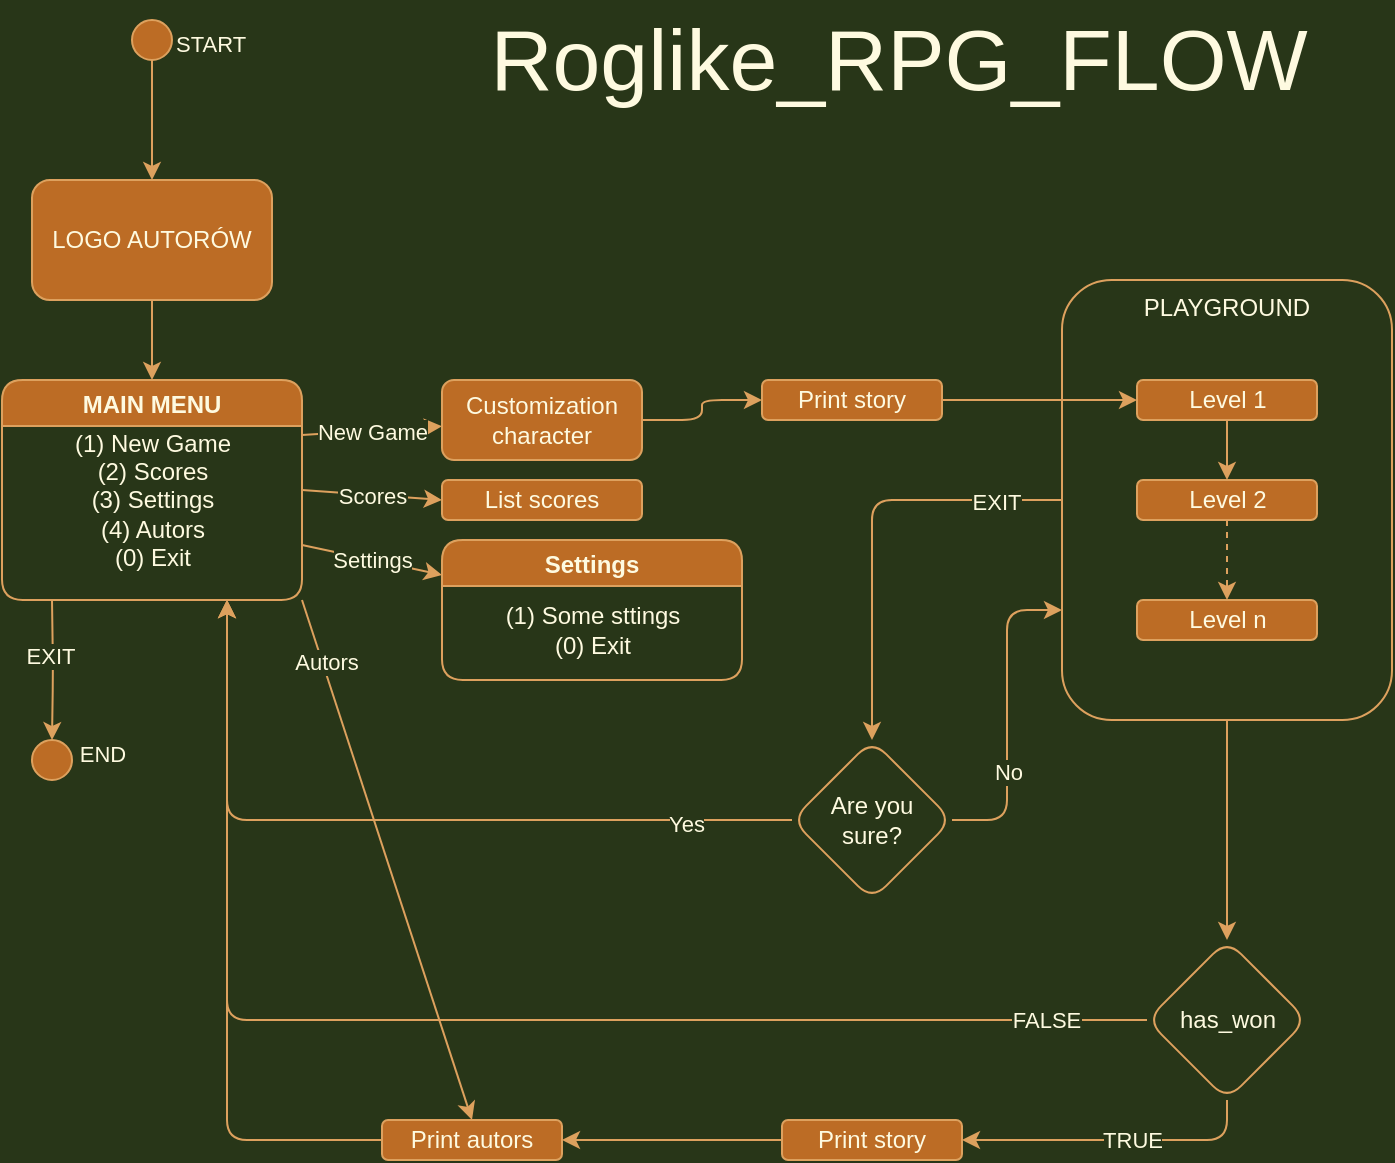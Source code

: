 <mxfile version="13.9.2" type="onedrive" pages="2"><diagram id="JzQv14HgZGB1-kbWpPLF" name="Flow"><mxGraphModel dx="1185" dy="603" grid="1" gridSize="10" guides="1" tooltips="1" connect="1" arrows="1" fold="1" page="1" pageScale="1" pageWidth="827" pageHeight="1169" background="#283618" math="0" shadow="0"><root><mxCell id="fzjlSOMjuFnmhkRwbFEJ-0"/><mxCell id="fzjlSOMjuFnmhkRwbFEJ-1" parent="fzjlSOMjuFnmhkRwbFEJ-0"/><mxCell id="a4eWX58NMbxqmvErJ9eT-0" value="" style="ellipse;whiteSpace=wrap;html=1;aspect=fixed;rounded=0;strokeColor=#DDA15E;fillColor=#BC6C25;fontColor=#FEFAE0;" vertex="1" parent="fzjlSOMjuFnmhkRwbFEJ-1"><mxGeometry x="131" y="40" width="20" height="20" as="geometry"/></mxCell><mxCell id="a4eWX58NMbxqmvErJ9eT-24" style="edgeStyle=orthogonalEdgeStyle;curved=0;rounded=1;sketch=0;orthogonalLoop=1;jettySize=auto;html=1;entryX=0.5;entryY=0;entryDx=0;entryDy=0;strokeColor=#DDA15E;fillColor=#BC6C25;fontColor=#FEFAE0;labelBackgroundColor=#283618;" edge="1" parent="fzjlSOMjuFnmhkRwbFEJ-1" target="a4eWX58NMbxqmvErJ9eT-23"><mxGeometry relative="1" as="geometry"><mxPoint x="91" y="330" as="sourcePoint"/></mxGeometry></mxCell><mxCell id="a4eWX58NMbxqmvErJ9eT-25" value="END" style="edgeLabel;html=1;align=center;verticalAlign=middle;resizable=0;points=[];fontColor=#FEFAE0;labelBackgroundColor=#283618;" vertex="1" connectable="0" parent="a4eWX58NMbxqmvErJ9eT-24"><mxGeometry x="0.699" y="2" relative="1" as="geometry"><mxPoint x="23" y="17.62" as="offset"/></mxGeometry></mxCell><mxCell id="a4eWX58NMbxqmvErJ9eT-26" value="EXIT" style="edgeLabel;html=1;align=center;verticalAlign=middle;resizable=0;points=[];fontColor=#FEFAE0;labelBackgroundColor=#283618;" vertex="1" connectable="0" parent="a4eWX58NMbxqmvErJ9eT-24"><mxGeometry x="-0.217" y="-2" relative="1" as="geometry"><mxPoint as="offset"/></mxGeometry></mxCell><mxCell id="a4eWX58NMbxqmvErJ9eT-1" value="MAIN MENU" style="swimlane;rounded=1;strokeColor=#DDA15E;fillColor=#BC6C25;fontColor=#FEFAE0;perimeterSpacing=0;startSize=23;" vertex="1" parent="fzjlSOMjuFnmhkRwbFEJ-1"><mxGeometry x="66" y="220" width="150" height="110" as="geometry"><mxRectangle x="66" y="220" width="100" height="23" as="alternateBounds"/></mxGeometry></mxCell><mxCell id="a4eWX58NMbxqmvErJ9eT-4" value="(1) New Game&lt;br&gt;(2) Scores&lt;br&gt;(3) Settings&lt;br&gt;(4) Autors&lt;br&gt;(0) Exit" style="text;html=1;align=center;verticalAlign=middle;resizable=0;points=[];autosize=1;fontColor=#FEFAE0;" vertex="1" parent="a4eWX58NMbxqmvErJ9eT-1"><mxGeometry x="30" y="20" width="90" height="80" as="geometry"/></mxCell><mxCell id="a4eWX58NMbxqmvErJ9eT-7" style="edgeStyle=orthogonalEdgeStyle;rounded=1;orthogonalLoop=1;jettySize=auto;html=1;exitX=0.5;exitY=1;exitDx=0;exitDy=0;strokeColor=#DDA15E;fillColor=#BC6C25;fontColor=#FEFAE0;labelBackgroundColor=#283618;" edge="1" parent="fzjlSOMjuFnmhkRwbFEJ-1" source="a4eWX58NMbxqmvErJ9eT-2" target="a4eWX58NMbxqmvErJ9eT-1"><mxGeometry relative="1" as="geometry"/></mxCell><mxCell id="a4eWX58NMbxqmvErJ9eT-2" value="LOGO AUTORÓW" style="rounded=1;whiteSpace=wrap;html=1;strokeColor=#DDA15E;fillColor=#BC6C25;fontColor=#FEFAE0;" vertex="1" parent="fzjlSOMjuFnmhkRwbFEJ-1"><mxGeometry x="81" y="120" width="120" height="60" as="geometry"/></mxCell><mxCell id="a4eWX58NMbxqmvErJ9eT-9" value="" style="endArrow=classic;html=1;strokeColor=#DDA15E;fillColor=#BC6C25;fontColor=#FEFAE0;exitX=0.5;exitY=1;exitDx=0;exitDy=0;entryX=0.5;entryY=0;entryDx=0;entryDy=0;labelBackgroundColor=#283618;" edge="1" parent="fzjlSOMjuFnmhkRwbFEJ-1" source="a4eWX58NMbxqmvErJ9eT-0" target="a4eWX58NMbxqmvErJ9eT-2"><mxGeometry relative="1" as="geometry"><mxPoint x="156" y="100" as="sourcePoint"/><mxPoint x="316" y="100" as="targetPoint"/></mxGeometry></mxCell><mxCell id="a4eWX58NMbxqmvErJ9eT-11" value="START" style="edgeLabel;resizable=0;html=1;align=left;verticalAlign=bottom;fontColor=#FEFAE0;labelBackgroundColor=#283618;" connectable="0" vertex="1" parent="a4eWX58NMbxqmvErJ9eT-9"><mxGeometry x="-1" relative="1" as="geometry"><mxPoint x="10" as="offset"/></mxGeometry></mxCell><mxCell id="a4eWX58NMbxqmvErJ9eT-12" value="" style="endArrow=classic;html=1;strokeColor=#DDA15E;fillColor=#BC6C25;fontColor=#FEFAE0;labelBackgroundColor=#283618;exitX=1;exitY=0.25;exitDx=0;exitDy=0;" edge="1" parent="fzjlSOMjuFnmhkRwbFEJ-1" source="a4eWX58NMbxqmvErJ9eT-1" target="a4eWX58NMbxqmvErJ9eT-14"><mxGeometry relative="1" as="geometry"><mxPoint x="216" y="250" as="sourcePoint"/><mxPoint x="346" y="250" as="targetPoint"/></mxGeometry></mxCell><mxCell id="a4eWX58NMbxqmvErJ9eT-13" value="New Game" style="edgeLabel;resizable=0;html=1;align=center;verticalAlign=middle;fontColor=#FEFAE0;labelBackgroundColor=#283618;" connectable="0" vertex="1" parent="a4eWX58NMbxqmvErJ9eT-12"><mxGeometry relative="1" as="geometry"/></mxCell><mxCell id="a4eWX58NMbxqmvErJ9eT-28" value="" style="edgeStyle=orthogonalEdgeStyle;curved=0;rounded=1;sketch=0;orthogonalLoop=1;jettySize=auto;html=1;strokeColor=#DDA15E;fillColor=#BC6C25;fontColor=#FEFAE0;labelBackgroundColor=#283618;" edge="1" parent="fzjlSOMjuFnmhkRwbFEJ-1" source="a4eWX58NMbxqmvErJ9eT-14" target="a4eWX58NMbxqmvErJ9eT-27"><mxGeometry relative="1" as="geometry"/></mxCell><mxCell id="a4eWX58NMbxqmvErJ9eT-14" value="Customization character" style="rounded=1;whiteSpace=wrap;html=1;fillColor=#BC6C25;strokeColor=#DDA15E;fontColor=#FEFAE0;" vertex="1" parent="fzjlSOMjuFnmhkRwbFEJ-1"><mxGeometry x="286" y="220" width="100" height="40" as="geometry"/></mxCell><mxCell id="a4eWX58NMbxqmvErJ9eT-15" value="" style="endArrow=classic;html=1;strokeColor=#DDA15E;fillColor=#BC6C25;fontColor=#FEFAE0;entryX=0;entryY=0.5;entryDx=0;entryDy=0;labelBackgroundColor=#283618;" edge="1" parent="fzjlSOMjuFnmhkRwbFEJ-1" target="a4eWX58NMbxqmvErJ9eT-17"><mxGeometry relative="1" as="geometry"><mxPoint x="216" y="275" as="sourcePoint"/><mxPoint x="346" y="300" as="targetPoint"/></mxGeometry></mxCell><mxCell id="a4eWX58NMbxqmvErJ9eT-16" value="Scores" style="edgeLabel;resizable=0;html=1;align=center;verticalAlign=middle;fontColor=#FEFAE0;labelBackgroundColor=#283618;" connectable="0" vertex="1" parent="a4eWX58NMbxqmvErJ9eT-15"><mxGeometry relative="1" as="geometry"/></mxCell><mxCell id="a4eWX58NMbxqmvErJ9eT-17" value="List scores" style="rounded=1;whiteSpace=wrap;html=1;fillColor=#BC6C25;strokeColor=#DDA15E;fontColor=#FEFAE0;" vertex="1" parent="fzjlSOMjuFnmhkRwbFEJ-1"><mxGeometry x="286" y="270" width="100" height="20" as="geometry"/></mxCell><mxCell id="a4eWX58NMbxqmvErJ9eT-18" value="Settings" style="swimlane;rounded=1;strokeColor=#DDA15E;fillColor=#BC6C25;fontColor=#FEFAE0;perimeterSpacing=0;startSize=23;" vertex="1" parent="fzjlSOMjuFnmhkRwbFEJ-1"><mxGeometry x="286" y="300" width="150" height="70" as="geometry"><mxRectangle x="40" y="180" width="100" height="23" as="alternateBounds"/></mxGeometry></mxCell><mxCell id="a4eWX58NMbxqmvErJ9eT-19" value="(1) Some sttings&lt;br&gt;(0) Exit" style="text;html=1;align=center;verticalAlign=middle;resizable=0;points=[];autosize=1;fontColor=#FEFAE0;" vertex="1" parent="a4eWX58NMbxqmvErJ9eT-18"><mxGeometry x="25" y="30" width="100" height="30" as="geometry"/></mxCell><mxCell id="a4eWX58NMbxqmvErJ9eT-21" value="" style="endArrow=classic;html=1;strokeColor=#DDA15E;fillColor=#BC6C25;fontColor=#FEFAE0;entryX=0;entryY=0.25;entryDx=0;entryDy=0;labelBackgroundColor=#283618;exitX=1;exitY=0.75;exitDx=0;exitDy=0;" edge="1" parent="fzjlSOMjuFnmhkRwbFEJ-1" source="a4eWX58NMbxqmvErJ9eT-1" target="a4eWX58NMbxqmvErJ9eT-18"><mxGeometry relative="1" as="geometry"><mxPoint x="240" y="290" as="sourcePoint"/><mxPoint x="346" y="310" as="targetPoint"/></mxGeometry></mxCell><mxCell id="a4eWX58NMbxqmvErJ9eT-22" value="Settings" style="edgeLabel;resizable=0;html=1;align=center;verticalAlign=middle;fontColor=#FEFAE0;labelBackgroundColor=#283618;" connectable="0" vertex="1" parent="a4eWX58NMbxqmvErJ9eT-21"><mxGeometry relative="1" as="geometry"/></mxCell><mxCell id="a4eWX58NMbxqmvErJ9eT-23" value="" style="ellipse;whiteSpace=wrap;html=1;aspect=fixed;rounded=0;strokeColor=#DDA15E;fillColor=#BC6C25;fontColor=#FEFAE0;" vertex="1" parent="fzjlSOMjuFnmhkRwbFEJ-1"><mxGeometry x="81" y="400" width="20" height="20" as="geometry"/></mxCell><mxCell id="a4eWX58NMbxqmvErJ9eT-31" value="" style="edgeStyle=orthogonalEdgeStyle;curved=0;rounded=1;sketch=0;orthogonalLoop=1;jettySize=auto;html=1;strokeColor=#DDA15E;fillColor=#BC6C25;fontColor=#FEFAE0;labelBackgroundColor=#283618;" edge="1" parent="fzjlSOMjuFnmhkRwbFEJ-1" source="a4eWX58NMbxqmvErJ9eT-27" target="a4eWX58NMbxqmvErJ9eT-30"><mxGeometry relative="1" as="geometry"/></mxCell><mxCell id="a4eWX58NMbxqmvErJ9eT-27" value="Print story" style="whiteSpace=wrap;html=1;rounded=1;fontColor=#FEFAE0;strokeColor=#DDA15E;fillColor=#BC6C25;" vertex="1" parent="fzjlSOMjuFnmhkRwbFEJ-1"><mxGeometry x="446" y="220" width="90" height="20" as="geometry"/></mxCell><mxCell id="a4eWX58NMbxqmvErJ9eT-33" value="" style="edgeStyle=orthogonalEdgeStyle;curved=0;rounded=1;sketch=0;orthogonalLoop=1;jettySize=auto;html=1;strokeColor=#DDA15E;fillColor=#BC6C25;fontColor=#FEFAE0;labelBackgroundColor=#283618;" edge="1" parent="fzjlSOMjuFnmhkRwbFEJ-1" source="a4eWX58NMbxqmvErJ9eT-30" target="a4eWX58NMbxqmvErJ9eT-32"><mxGeometry relative="1" as="geometry"/></mxCell><mxCell id="a4eWX58NMbxqmvErJ9eT-30" value="Level 1" style="whiteSpace=wrap;html=1;rounded=1;fontColor=#FEFAE0;strokeColor=#DDA15E;fillColor=#BC6C25;" vertex="1" parent="fzjlSOMjuFnmhkRwbFEJ-1"><mxGeometry x="633.5" y="220" width="90" height="20" as="geometry"/></mxCell><mxCell id="a4eWX58NMbxqmvErJ9eT-35" value="" style="edgeStyle=orthogonalEdgeStyle;curved=0;rounded=1;sketch=0;orthogonalLoop=1;jettySize=auto;html=1;strokeColor=#DDA15E;fillColor=#BC6C25;fontColor=#FEFAE0;dashed=1;labelBackgroundColor=#283618;" edge="1" parent="fzjlSOMjuFnmhkRwbFEJ-1" source="a4eWX58NMbxqmvErJ9eT-32" target="a4eWX58NMbxqmvErJ9eT-34"><mxGeometry relative="1" as="geometry"/></mxCell><mxCell id="a4eWX58NMbxqmvErJ9eT-32" value="Level 2" style="whiteSpace=wrap;html=1;rounded=1;fontColor=#FEFAE0;strokeColor=#DDA15E;fillColor=#BC6C25;" vertex="1" parent="fzjlSOMjuFnmhkRwbFEJ-1"><mxGeometry x="633.5" y="270" width="90" height="20" as="geometry"/></mxCell><mxCell id="a4eWX58NMbxqmvErJ9eT-34" value="Level n" style="whiteSpace=wrap;html=1;rounded=1;fontColor=#FEFAE0;strokeColor=#DDA15E;fillColor=#BC6C25;" vertex="1" parent="fzjlSOMjuFnmhkRwbFEJ-1"><mxGeometry x="633.5" y="330" width="90" height="20" as="geometry"/></mxCell><mxCell id="a4eWX58NMbxqmvErJ9eT-39" value="" style="edgeStyle=orthogonalEdgeStyle;curved=0;rounded=1;sketch=0;orthogonalLoop=1;jettySize=auto;html=1;strokeColor=#DDA15E;fillColor=#BC6C25;fontColor=#FEFAE0;labelBackgroundColor=#283618;" edge="1" parent="fzjlSOMjuFnmhkRwbFEJ-1" source="a4eWX58NMbxqmvErJ9eT-36" target="a4eWX58NMbxqmvErJ9eT-38"><mxGeometry relative="1" as="geometry"/></mxCell><mxCell id="a4eWX58NMbxqmvErJ9eT-36" value="PLAYGROUND" style="rounded=1;sketch=0;strokeColor=#DDA15E;fontColor=#FEFAE0;fillColor=none;align=center;labelBackgroundColor=none;labelBorderColor=none;whiteSpace=wrap;html=1;spacingTop=0;verticalAlign=top;" vertex="1" parent="fzjlSOMjuFnmhkRwbFEJ-1"><mxGeometry x="596" y="170" width="165" height="220" as="geometry"/></mxCell><mxCell id="a4eWX58NMbxqmvErJ9eT-40" style="edgeStyle=orthogonalEdgeStyle;curved=0;rounded=1;sketch=0;orthogonalLoop=1;jettySize=auto;html=1;strokeColor=#DDA15E;fillColor=#BC6C25;fontColor=#FEFAE0;entryX=1;entryY=0.5;entryDx=0;entryDy=0;exitX=0.5;exitY=1;exitDx=0;exitDy=0;labelBackgroundColor=#283618;" edge="1" parent="fzjlSOMjuFnmhkRwbFEJ-1" source="a4eWX58NMbxqmvErJ9eT-38" target="a4eWX58NMbxqmvErJ9eT-41"><mxGeometry relative="1" as="geometry"><mxPoint x="516" y="540" as="targetPoint"/></mxGeometry></mxCell><mxCell id="a4eWX58NMbxqmvErJ9eT-46" value="TRUE" style="edgeLabel;html=1;align=center;verticalAlign=middle;resizable=0;points=[];fontColor=#FEFAE0;labelBackgroundColor=#283618;" vertex="1" connectable="0" parent="a4eWX58NMbxqmvErJ9eT-40"><mxGeometry x="-0.115" relative="1" as="geometry"><mxPoint as="offset"/></mxGeometry></mxCell><mxCell id="a4eWX58NMbxqmvErJ9eT-47" style="edgeStyle=orthogonalEdgeStyle;curved=0;rounded=1;sketch=0;orthogonalLoop=1;jettySize=auto;html=1;strokeColor=#DDA15E;fillColor=#BC6C25;fontColor=#FEFAE0;labelBackgroundColor=#283618;entryX=0.75;entryY=1;entryDx=0;entryDy=0;" edge="1" parent="fzjlSOMjuFnmhkRwbFEJ-1" source="a4eWX58NMbxqmvErJ9eT-38" target="a4eWX58NMbxqmvErJ9eT-1"><mxGeometry relative="1" as="geometry"><mxPoint x="196" y="330.0" as="targetPoint"/></mxGeometry></mxCell><mxCell id="a4eWX58NMbxqmvErJ9eT-48" value="FALSE" style="edgeLabel;html=1;align=center;verticalAlign=middle;resizable=0;points=[];fontColor=#FEFAE0;labelBackgroundColor=#283618;" vertex="1" connectable="0" parent="a4eWX58NMbxqmvErJ9eT-47"><mxGeometry x="-0.791" y="1" relative="1" as="geometry"><mxPoint x="19.17" y="-1" as="offset"/></mxGeometry></mxCell><mxCell id="a4eWX58NMbxqmvErJ9eT-38" value="has_won" style="rhombus;whiteSpace=wrap;html=1;rounded=1;fontColor=#FEFAE0;verticalAlign=middle;strokeColor=#DDA15E;fillColor=none;spacingTop=0;sketch=0;" vertex="1" parent="fzjlSOMjuFnmhkRwbFEJ-1"><mxGeometry x="638.5" y="500" width="80" height="80" as="geometry"/></mxCell><mxCell id="a4eWX58NMbxqmvErJ9eT-42" style="edgeStyle=orthogonalEdgeStyle;curved=0;rounded=1;sketch=0;orthogonalLoop=1;jettySize=auto;html=1;strokeColor=#DDA15E;fillColor=#BC6C25;fontColor=#FEFAE0;entryX=1;entryY=0.5;entryDx=0;entryDy=0;labelBackgroundColor=#283618;" edge="1" parent="fzjlSOMjuFnmhkRwbFEJ-1" source="a4eWX58NMbxqmvErJ9eT-41" target="a4eWX58NMbxqmvErJ9eT-43"><mxGeometry relative="1" as="geometry"><mxPoint x="416" y="540" as="targetPoint"/></mxGeometry></mxCell><mxCell id="a4eWX58NMbxqmvErJ9eT-41" value="Print story" style="whiteSpace=wrap;html=1;rounded=1;fontColor=#FEFAE0;strokeColor=#DDA15E;fillColor=#BC6C25;" vertex="1" parent="fzjlSOMjuFnmhkRwbFEJ-1"><mxGeometry x="456" y="590" width="90" height="20" as="geometry"/></mxCell><mxCell id="a4eWX58NMbxqmvErJ9eT-44" style="edgeStyle=orthogonalEdgeStyle;curved=0;rounded=1;sketch=0;orthogonalLoop=1;jettySize=auto;html=1;strokeColor=#DDA15E;fillColor=#BC6C25;fontColor=#FEFAE0;labelBackgroundColor=#283618;entryX=0.75;entryY=1;entryDx=0;entryDy=0;" edge="1" parent="fzjlSOMjuFnmhkRwbFEJ-1" source="a4eWX58NMbxqmvErJ9eT-43" target="a4eWX58NMbxqmvErJ9eT-1"><mxGeometry relative="1" as="geometry"><mxPoint x="196" y="330" as="targetPoint"/></mxGeometry></mxCell><mxCell id="a4eWX58NMbxqmvErJ9eT-43" value="Print autors" style="whiteSpace=wrap;html=1;rounded=1;fontColor=#FEFAE0;strokeColor=#DDA15E;fillColor=#BC6C25;" vertex="1" parent="fzjlSOMjuFnmhkRwbFEJ-1"><mxGeometry x="256" y="590" width="90" height="20" as="geometry"/></mxCell><mxCell id="a4eWX58NMbxqmvErJ9eT-52" style="edgeStyle=orthogonalEdgeStyle;curved=0;rounded=1;sketch=0;orthogonalLoop=1;jettySize=auto;html=1;exitX=0;exitY=0.5;exitDx=0;exitDy=0;strokeColor=#DDA15E;fillColor=#BC6C25;fontColor=#FEFAE0;entryX=0.5;entryY=0;entryDx=0;entryDy=0;labelBackgroundColor=#283618;" edge="1" parent="fzjlSOMjuFnmhkRwbFEJ-1" source="a4eWX58NMbxqmvErJ9eT-36" target="a4eWX58NMbxqmvErJ9eT-54"><mxGeometry relative="1" as="geometry"><mxPoint x="486" y="430.0" as="targetPoint"/><mxPoint x="637.25" y="390" as="sourcePoint"/><Array as="points"><mxPoint x="501" y="280"/></Array></mxGeometry></mxCell><mxCell id="a4eWX58NMbxqmvErJ9eT-53" value="EXIT" style="edgeLabel;html=1;align=center;verticalAlign=middle;resizable=0;points=[];fontColor=#FEFAE0;labelBackgroundColor=#283618;" vertex="1" connectable="0" parent="a4eWX58NMbxqmvErJ9eT-52"><mxGeometry x="-0.694" y="1" relative="1" as="geometry"><mxPoint as="offset"/></mxGeometry></mxCell><mxCell id="a4eWX58NMbxqmvErJ9eT-55" style="edgeStyle=orthogonalEdgeStyle;curved=0;rounded=1;sketch=0;orthogonalLoop=1;jettySize=auto;html=1;strokeColor=#DDA15E;fillColor=#BC6C25;fontColor=#FEFAE0;labelBackgroundColor=#283618;entryX=0.75;entryY=1;entryDx=0;entryDy=0;" edge="1" parent="fzjlSOMjuFnmhkRwbFEJ-1" source="a4eWX58NMbxqmvErJ9eT-54" target="a4eWX58NMbxqmvErJ9eT-1"><mxGeometry relative="1" as="geometry"><mxPoint x="196" y="330.0" as="targetPoint"/></mxGeometry></mxCell><mxCell id="a4eWX58NMbxqmvErJ9eT-56" value="Yes" style="edgeLabel;html=1;align=center;verticalAlign=middle;resizable=0;points=[];fontColor=#FEFAE0;labelBackgroundColor=#283618;" vertex="1" connectable="0" parent="a4eWX58NMbxqmvErJ9eT-55"><mxGeometry x="-0.727" y="2" relative="1" as="geometry"><mxPoint as="offset"/></mxGeometry></mxCell><mxCell id="a4eWX58NMbxqmvErJ9eT-57" style="edgeStyle=orthogonalEdgeStyle;curved=0;rounded=1;sketch=0;orthogonalLoop=1;jettySize=auto;html=1;entryX=0;entryY=0.75;entryDx=0;entryDy=0;strokeColor=#DDA15E;fillColor=#BC6C25;fontColor=#FEFAE0;labelBackgroundColor=#283618;" edge="1" parent="fzjlSOMjuFnmhkRwbFEJ-1" source="a4eWX58NMbxqmvErJ9eT-54" target="a4eWX58NMbxqmvErJ9eT-36"><mxGeometry relative="1" as="geometry"/></mxCell><mxCell id="a4eWX58NMbxqmvErJ9eT-58" value="No" style="edgeLabel;html=1;align=center;verticalAlign=middle;resizable=0;points=[];fontColor=#FEFAE0;labelBackgroundColor=#283618;" vertex="1" connectable="0" parent="a4eWX58NMbxqmvErJ9eT-57"><mxGeometry x="-0.578" y="18" relative="1" as="geometry"><mxPoint x="18" y="-18" as="offset"/></mxGeometry></mxCell><mxCell id="a4eWX58NMbxqmvErJ9eT-54" value="Are you &lt;br&gt;sure?" style="rhombus;whiteSpace=wrap;html=1;rounded=1;fontColor=#FEFAE0;verticalAlign=middle;strokeColor=#DDA15E;fillColor=none;spacingTop=0;sketch=0;" vertex="1" parent="fzjlSOMjuFnmhkRwbFEJ-1"><mxGeometry x="461" y="400" width="80" height="80" as="geometry"/></mxCell><mxCell id="a4eWX58NMbxqmvErJ9eT-62" value="" style="endArrow=classic;html=1;strokeColor=#DDA15E;fillColor=#BC6C25;fontColor=#FEFAE0;entryX=0.5;entryY=0;entryDx=0;entryDy=0;labelBackgroundColor=#283618;exitX=1;exitY=1;exitDx=0;exitDy=0;" edge="1" parent="fzjlSOMjuFnmhkRwbFEJ-1" source="a4eWX58NMbxqmvErJ9eT-1" target="a4eWX58NMbxqmvErJ9eT-43"><mxGeometry relative="1" as="geometry"><mxPoint x="220" y="320" as="sourcePoint"/><mxPoint x="296" y="392.5" as="targetPoint"/></mxGeometry></mxCell><mxCell id="a4eWX58NMbxqmvErJ9eT-63" value="Autors" style="edgeLabel;resizable=0;html=1;align=center;verticalAlign=middle;fontColor=#FEFAE0;labelBackgroundColor=#283618;" connectable="0" vertex="1" parent="a4eWX58NMbxqmvErJ9eT-62"><mxGeometry relative="1" as="geometry"><mxPoint x="-30.4" y="-99.69" as="offset"/></mxGeometry></mxCell><mxCell id="a4eWX58NMbxqmvErJ9eT-64" value="Roglike_RPG_FLOW&amp;nbsp;" style="text;html=1;align=center;verticalAlign=middle;resizable=0;points=[];autosize=1;fontColor=#FEFAE0;fontSize=43;" vertex="1" parent="fzjlSOMjuFnmhkRwbFEJ-1"><mxGeometry x="300" y="30" width="440" height="60" as="geometry"/></mxCell></root></mxGraphModel></diagram><diagram id="bXPTxT84us2L3o8HAPqU" name="Playground"><mxGraphModel dx="1422" dy="724" grid="1" gridSize="10" guides="1" tooltips="1" connect="1" arrows="1" fold="1" page="1" pageScale="1" pageWidth="827" pageHeight="1169" background="#283618" math="0" shadow="0"><root><mxCell id="qXdMBNsim5U3LCWbSI57-0"/><mxCell id="qXdMBNsim5U3LCWbSI57-1" parent="qXdMBNsim5U3LCWbSI57-0"/><mxCell id="qXdMBNsim5U3LCWbSI57-2" value="PLAYGROUND" style="rounded=1;whiteSpace=wrap;html=1;sketch=0;strokeColor=#DDA15E;fillColor=#BC6C25;fontColor=#FEFAE0;" vertex="1" parent="qXdMBNsim5U3LCWbSI57-1"><mxGeometry x="120" y="90" width="630" height="360" as="geometry"/></mxCell><mxCell id="qXdMBNsim5U3LCWbSI57-3" value="STATISTICS" style="rounded=1;whiteSpace=wrap;html=1;sketch=0;strokeColor=#DDA15E;fillColor=#BC6C25;fontColor=#FEFAE0;" vertex="1" parent="qXdMBNsim5U3LCWbSI57-1"><mxGeometry x="120" y="460" width="630" height="30" as="geometry"/></mxCell><mxCell id="qXdMBNsim5U3LCWbSI57-4" value="Inventory" style="rounded=1;whiteSpace=wrap;html=1;sketch=0;strokeColor=#DDA15E;fillColor=#BC6C25;fontColor=#FEFAE0;" vertex="1" parent="qXdMBNsim5U3LCWbSI57-1"><mxGeometry x="120" y="500" width="630" height="60" as="geometry"/></mxCell><mxCell id="qXdMBNsim5U3LCWbSI57-6" value="" style="whiteSpace=wrap;html=1;rounded=0;sketch=0;strokeColor=#DDA15E;fillColor=#BC6C25;fontColor=#FEFAE0;" vertex="1" parent="qXdMBNsim5U3LCWbSI57-1"><mxGeometry x="130" y="510" width="40" height="40" as="geometry"/></mxCell><mxCell id="qXdMBNsim5U3LCWbSI57-7" value="" style="whiteSpace=wrap;html=1;rounded=0;sketch=0;strokeColor=#DDA15E;fillColor=#BC6C25;fontColor=#FEFAE0;" vertex="1" parent="qXdMBNsim5U3LCWbSI57-1"><mxGeometry x="180" y="510" width="40" height="40" as="geometry"/></mxCell><mxCell id="qXdMBNsim5U3LCWbSI57-8" value="" style="whiteSpace=wrap;html=1;rounded=0;sketch=0;strokeColor=#DDA15E;fillColor=#BC6C25;fontColor=#FEFAE0;" vertex="1" parent="qXdMBNsim5U3LCWbSI57-1"><mxGeometry x="225" y="510" width="40" height="40" as="geometry"/></mxCell><mxCell id="qXdMBNsim5U3LCWbSI57-9" value="" style="whiteSpace=wrap;html=1;rounded=0;sketch=0;strokeColor=#DDA15E;fillColor=#BC6C25;fontColor=#FEFAE0;" vertex="1" parent="qXdMBNsim5U3LCWbSI57-1"><mxGeometry x="275" y="510" width="40" height="40" as="geometry"/></mxCell><mxCell id="qXdMBNsim5U3LCWbSI57-10" value="" style="whiteSpace=wrap;html=1;rounded=0;sketch=0;strokeColor=#DDA15E;fillColor=#BC6C25;fontColor=#FEFAE0;" vertex="1" parent="qXdMBNsim5U3LCWbSI57-1"><mxGeometry x="323.5" y="510" width="40" height="40" as="geometry"/></mxCell><mxCell id="qXdMBNsim5U3LCWbSI57-12" value="PLAYGROUND" style="text;html=1;align=center;verticalAlign=middle;resizable=0;points=[];autosize=1;fontColor=#FEFAE0;fontSize=24;" vertex="1" parent="qXdMBNsim5U3LCWbSI57-1"><mxGeometry x="324" y="35" width="180" height="30" as="geometry"/></mxCell><mxCell id="CpfdQGpPKSvuTIXhaSRB-6" value="" style="group" vertex="1" connectable="0" parent="qXdMBNsim5U3LCWbSI57-1"><mxGeometry x="140" y="100" width="190" height="150" as="geometry"/></mxCell><mxCell id="CpfdQGpPKSvuTIXhaSRB-2" style="edgeStyle=orthogonalEdgeStyle;curved=0;rounded=1;sketch=0;orthogonalLoop=1;jettySize=auto;html=1;strokeColor=#DDA15E;fillColor=#BC6C25;fontSize=24;fontColor=#FEFAE0;" edge="1" parent="CpfdQGpPKSvuTIXhaSRB-6" source="qXdMBNsim5U3LCWbSI57-5"><mxGeometry relative="1" as="geometry"><mxPoint x="190" y="80" as="targetPoint"/></mxGeometry></mxCell><mxCell id="CpfdQGpPKSvuTIXhaSRB-3" style="edgeStyle=orthogonalEdgeStyle;curved=0;rounded=1;sketch=0;orthogonalLoop=1;jettySize=auto;html=1;strokeColor=#DDA15E;fillColor=#BC6C25;fontSize=24;fontColor=#FEFAE0;" edge="1" parent="CpfdQGpPKSvuTIXhaSRB-6" source="qXdMBNsim5U3LCWbSI57-5"><mxGeometry relative="1" as="geometry"><mxPoint x="95" as="targetPoint"/></mxGeometry></mxCell><mxCell id="CpfdQGpPKSvuTIXhaSRB-4" style="edgeStyle=orthogonalEdgeStyle;curved=0;rounded=1;sketch=0;orthogonalLoop=1;jettySize=auto;html=1;strokeColor=#DDA15E;fillColor=#BC6C25;fontSize=24;fontColor=#FEFAE0;" edge="1" parent="CpfdQGpPKSvuTIXhaSRB-6" source="qXdMBNsim5U3LCWbSI57-5"><mxGeometry relative="1" as="geometry"><mxPoint y="80" as="targetPoint"/></mxGeometry></mxCell><mxCell id="CpfdQGpPKSvuTIXhaSRB-5" style="edgeStyle=orthogonalEdgeStyle;curved=0;rounded=1;sketch=0;orthogonalLoop=1;jettySize=auto;html=1;strokeColor=#DDA15E;fillColor=#BC6C25;fontSize=24;fontColor=#FEFAE0;" edge="1" parent="CpfdQGpPKSvuTIXhaSRB-6" source="qXdMBNsim5U3LCWbSI57-5"><mxGeometry relative="1" as="geometry"><mxPoint x="95" y="150" as="targetPoint"/></mxGeometry></mxCell><mxCell id="qXdMBNsim5U3LCWbSI57-5" value="Comunicate" style="rounded=1;whiteSpace=wrap;html=1;sketch=0;strokeColor=#DDA15E;fillColor=#BC6C25;fontColor=#FEFAE0;" vertex="1" parent="CpfdQGpPKSvuTIXhaSRB-6"><mxGeometry x="40" y="50" width="110" height="60" as="geometry"/></mxCell></root></mxGraphModel></diagram></mxfile>